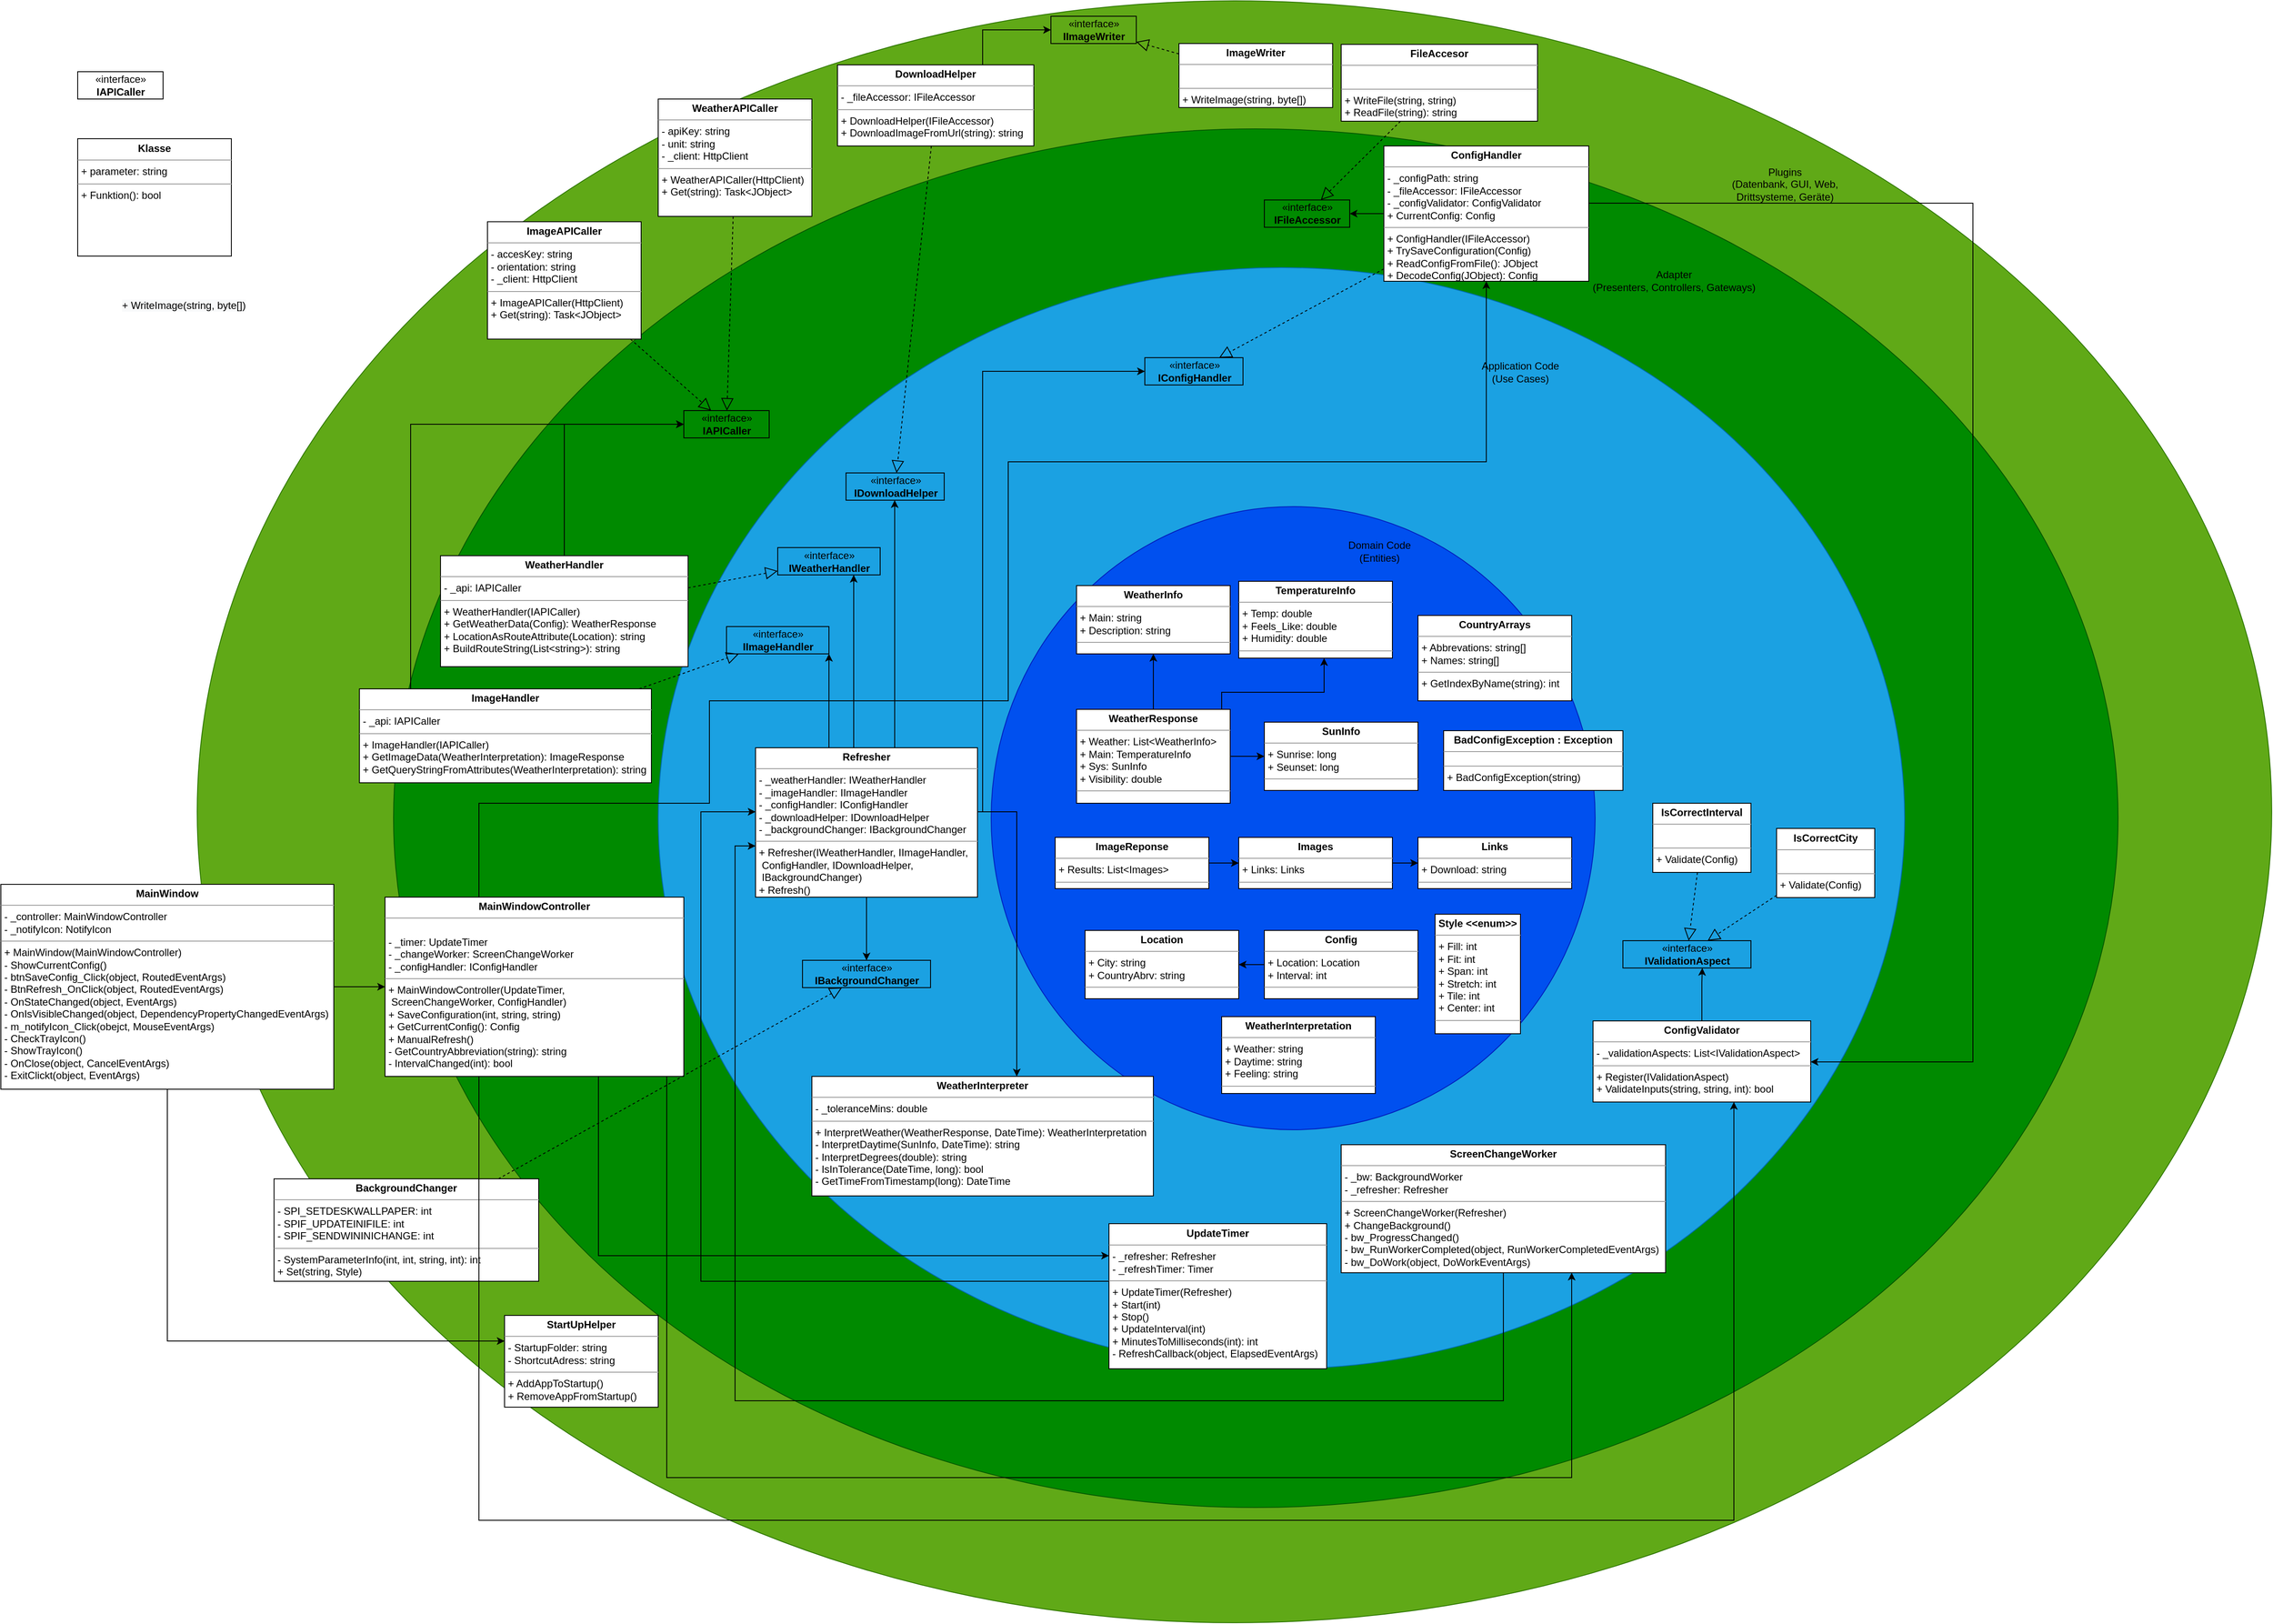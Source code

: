 <mxfile version="13.9.9" type="device"><diagram id="13Ci8cnXTDBYmVddRclu" name="Seite-1"><mxGraphModel dx="1326" dy="806" grid="1" gridSize="10" guides="1" tooltips="1" connect="1" arrows="1" fold="1" page="1" pageScale="1" pageWidth="827" pageHeight="1169" math="0" shadow="0"><root><mxCell id="0"/><mxCell id="1" parent="0"/><mxCell id="1ZH-UxGlyihbAkUnr0aM-4" value="" style="ellipse;whiteSpace=wrap;html=1;fillColor=#60a917;strokeColor=#2D7600;fontColor=#ffffff;" parent="1" vertex="1"><mxGeometry x="1000" width="2430" height="1900" as="geometry"/></mxCell><mxCell id="1ZH-UxGlyihbAkUnr0aM-3" value="" style="ellipse;whiteSpace=wrap;html=1;fillColor=#008a00;strokeColor=#005700;fontColor=#ffffff;" parent="1" vertex="1"><mxGeometry x="1230" y="150" width="2020" height="1615" as="geometry"/></mxCell><mxCell id="1ZH-UxGlyihbAkUnr0aM-2" value="" style="ellipse;whiteSpace=wrap;html=1;fillColor=#1ba1e2;strokeColor=#006EAF;fontColor=#ffffff;" parent="1" vertex="1"><mxGeometry x="1540" y="312.5" width="1460" height="1290" as="geometry"/></mxCell><mxCell id="1ZH-UxGlyihbAkUnr0aM-1" value="" style="ellipse;whiteSpace=wrap;html=1;fillColor=#0050ef;strokeColor=#001DBC;fontColor=#ffffff;" parent="1" vertex="1"><mxGeometry x="1930" y="592.5" width="707.5" height="730" as="geometry"/></mxCell><mxCell id="1ZH-UxGlyihbAkUnr0aM-5" value="Plugins&lt;br&gt;(Datenbank, GUI, Web, &lt;br&gt;Drittsysteme, Geräte)" style="text;html=1;strokeColor=none;fillColor=none;align=center;verticalAlign=middle;whiteSpace=wrap;rounded=0;" parent="1" vertex="1"><mxGeometry x="2740" y="190" width="240" height="50" as="geometry"/></mxCell><mxCell id="1ZH-UxGlyihbAkUnr0aM-7" value="Adapter&lt;br&gt;(Presenters, Controllers, Gateways)" style="text;html=1;strokeColor=none;fillColor=none;align=center;verticalAlign=middle;whiteSpace=wrap;rounded=0;" parent="1" vertex="1"><mxGeometry x="2620" y="312.5" width="220" height="30" as="geometry"/></mxCell><mxCell id="1ZH-UxGlyihbAkUnr0aM-8" value="Application Code&lt;br&gt;(Use Cases)" style="text;html=1;strokeColor=none;fillColor=none;align=center;verticalAlign=middle;whiteSpace=wrap;rounded=0;" parent="1" vertex="1"><mxGeometry x="2500" y="420" width="100" height="30" as="geometry"/></mxCell><mxCell id="1ZH-UxGlyihbAkUnr0aM-9" value="Domain Code&lt;br&gt;(Entities)" style="text;html=1;strokeColor=none;fillColor=none;align=center;verticalAlign=middle;whiteSpace=wrap;rounded=0;" parent="1" vertex="1"><mxGeometry x="2340" y="630" width="90" height="30" as="geometry"/></mxCell><mxCell id="KvMDJhdlzHEtG9-ZdoHx-5" value="«interface»&lt;br&gt;&lt;b&gt;IAPICaller&lt;/b&gt;" style="html=1;labelBackgroundColor=none;fillColor=none;" parent="1" vertex="1"><mxGeometry x="860" y="83" width="100" height="32" as="geometry"/></mxCell><mxCell id="_JSpfcl6WjTsQoN9J05f-1" value="&lt;p style=&quot;margin: 0px ; margin-top: 4px ; text-align: center&quot;&gt;&lt;b&gt;Klasse&lt;/b&gt;&lt;/p&gt;&lt;hr size=&quot;1&quot;&gt;&lt;p style=&quot;margin: 0px ; margin-left: 4px&quot;&gt;+ parameter: string&lt;/p&gt;&lt;hr size=&quot;1&quot;&gt;&lt;p style=&quot;margin: 0px ; margin-left: 4px&quot;&gt;+ Funktion(): bool&lt;/p&gt;" style="verticalAlign=top;align=left;overflow=fill;fontSize=12;fontFamily=Helvetica;html=1;labelBackgroundColor=none;collapsible=0;" parent="1" vertex="1"><mxGeometry x="860" y="161.5" width="180" height="137.5" as="geometry"><mxRectangle x="610" y="215" width="130" height="80" as="alternateBounds"/></mxGeometry></mxCell><mxCell id="TpVtdpSpKy2b_vQORwwP-1" value="&lt;p style=&quot;margin: 0px ; margin-top: 4px ; text-align: center&quot;&gt;&lt;b&gt;CountryArrays&lt;/b&gt;&lt;/p&gt;&lt;hr size=&quot;1&quot;&gt;&lt;p style=&quot;margin: 0px ; margin-left: 4px&quot;&gt;+ Abbrevations: string[]&lt;/p&gt;&lt;p style=&quot;margin: 0px ; margin-left: 4px&quot;&gt;+ Names: string[]&lt;/p&gt;&lt;hr size=&quot;1&quot;&gt;&lt;p style=&quot;margin: 0px ; margin-left: 4px&quot;&gt;+ GetIndexByName(string): int&lt;/p&gt;" style="verticalAlign=top;align=left;overflow=fill;fontSize=12;fontFamily=Helvetica;html=1;labelBackgroundColor=none;collapsible=0;" parent="1" vertex="1"><mxGeometry x="2430" y="720" width="180" height="100" as="geometry"><mxRectangle x="610" y="215" width="130" height="80" as="alternateBounds"/></mxGeometry></mxCell><mxCell id="TpVtdpSpKy2b_vQORwwP-2" value="&lt;p style=&quot;margin: 0px ; margin-top: 4px ; text-align: center&quot;&gt;&lt;b&gt;Location&lt;/b&gt;&lt;/p&gt;&lt;hr size=&quot;1&quot;&gt;&lt;p style=&quot;margin: 0px ; margin-left: 4px&quot;&gt;+ City: string&lt;/p&gt;&lt;p style=&quot;margin: 0px ; margin-left: 4px&quot;&gt;+ CountryAbrv: string&lt;/p&gt;&lt;hr size=&quot;1&quot;&gt;&lt;p style=&quot;margin: 0px ; margin-left: 4px&quot;&gt;&lt;br&gt;&lt;/p&gt;" style="verticalAlign=top;align=left;overflow=fill;fontSize=12;fontFamily=Helvetica;html=1;labelBackgroundColor=none;collapsible=0;" parent="1" vertex="1"><mxGeometry x="2040" y="1089" width="180" height="80" as="geometry"><mxRectangle x="610" y="215" width="130" height="80" as="alternateBounds"/></mxGeometry></mxCell><mxCell id="TpVtdpSpKy2b_vQORwwP-3" value="&lt;p style=&quot;margin: 0px ; margin-top: 4px ; text-align: center&quot;&gt;&lt;b&gt;WeatherInterpretation&lt;/b&gt;&lt;/p&gt;&lt;hr size=&quot;1&quot;&gt;&lt;p style=&quot;margin: 0px ; margin-left: 4px&quot;&gt;+ Weather: string&lt;/p&gt;&lt;p style=&quot;margin: 0px ; margin-left: 4px&quot;&gt;+ Daytime: string&lt;/p&gt;&lt;p style=&quot;margin: 0px ; margin-left: 4px&quot;&gt;+ Feeling: string&lt;/p&gt;&lt;hr size=&quot;1&quot;&gt;&lt;p style=&quot;margin: 0px ; margin-left: 4px&quot;&gt;&lt;br&gt;&lt;/p&gt;" style="verticalAlign=top;align=left;overflow=fill;fontSize=12;fontFamily=Helvetica;html=1;labelBackgroundColor=none;collapsible=0;" parent="1" vertex="1"><mxGeometry x="2200" y="1190" width="180" height="90" as="geometry"><mxRectangle x="610" y="215" width="130" height="80" as="alternateBounds"/></mxGeometry></mxCell><mxCell id="TpVtdpSpKy2b_vQORwwP-5" style="edgeStyle=orthogonalEdgeStyle;rounded=0;orthogonalLoop=1;jettySize=auto;html=1;" parent="1" source="TpVtdpSpKy2b_vQORwwP-4" target="TpVtdpSpKy2b_vQORwwP-2" edge="1"><mxGeometry relative="1" as="geometry"/></mxCell><mxCell id="TpVtdpSpKy2b_vQORwwP-4" value="&lt;p style=&quot;margin: 0px ; margin-top: 4px ; text-align: center&quot;&gt;&lt;b&gt;Config&lt;/b&gt;&lt;/p&gt;&lt;hr size=&quot;1&quot;&gt;&lt;p style=&quot;margin: 0px ; margin-left: 4px&quot;&gt;+ Location: Location&lt;/p&gt;&lt;p style=&quot;margin: 0px ; margin-left: 4px&quot;&gt;+ Interval: int&lt;/p&gt;&lt;hr size=&quot;1&quot;&gt;&lt;p style=&quot;margin: 0px ; margin-left: 4px&quot;&gt;&lt;br&gt;&lt;/p&gt;" style="verticalAlign=top;align=left;overflow=fill;fontSize=12;fontFamily=Helvetica;html=1;labelBackgroundColor=none;collapsible=0;" parent="1" vertex="1"><mxGeometry x="2250" y="1089" width="180" height="80" as="geometry"><mxRectangle x="610" y="215" width="130" height="80" as="alternateBounds"/></mxGeometry></mxCell><mxCell id="TpVtdpSpKy2b_vQORwwP-8" style="edgeStyle=orthogonalEdgeStyle;rounded=0;orthogonalLoop=1;jettySize=auto;html=1;" parent="1" source="TpVtdpSpKy2b_vQORwwP-6" target="TpVtdpSpKy2b_vQORwwP-7" edge="1"><mxGeometry relative="1" as="geometry"/></mxCell><mxCell id="TpVtdpSpKy2b_vQORwwP-11" style="edgeStyle=orthogonalEdgeStyle;rounded=0;orthogonalLoop=1;jettySize=auto;html=1;exitX=1;exitY=0.5;exitDx=0;exitDy=0;" parent="1" source="TpVtdpSpKy2b_vQORwwP-6" target="TpVtdpSpKy2b_vQORwwP-9" edge="1"><mxGeometry relative="1" as="geometry"><Array as="points"><mxPoint x="2200" y="810"/><mxPoint x="2320" y="810"/></Array></mxGeometry></mxCell><mxCell id="TpVtdpSpKy2b_vQORwwP-13" style="edgeStyle=orthogonalEdgeStyle;rounded=0;orthogonalLoop=1;jettySize=auto;html=1;" parent="1" source="TpVtdpSpKy2b_vQORwwP-6" target="TpVtdpSpKy2b_vQORwwP-12" edge="1"><mxGeometry relative="1" as="geometry"/></mxCell><mxCell id="TpVtdpSpKy2b_vQORwwP-6" value="&lt;p style=&quot;margin: 0px ; margin-top: 4px ; text-align: center&quot;&gt;&lt;b&gt;WeatherResponse&lt;/b&gt;&lt;/p&gt;&lt;hr size=&quot;1&quot;&gt;&lt;p style=&quot;margin: 0px ; margin-left: 4px&quot;&gt;+ Weather: List&amp;lt;WeatherInfo&amp;gt;&lt;/p&gt;&lt;p style=&quot;margin: 0px ; margin-left: 4px&quot;&gt;+ Main: TemperatureInfo&lt;/p&gt;&lt;p style=&quot;margin: 0px ; margin-left: 4px&quot;&gt;+ Sys: SunInfo&lt;/p&gt;&lt;p style=&quot;margin: 0px ; margin-left: 4px&quot;&gt;+ Visibility: double&lt;/p&gt;&lt;hr size=&quot;1&quot;&gt;&lt;p style=&quot;margin: 0px ; margin-left: 4px&quot;&gt;&lt;br&gt;&lt;/p&gt;" style="verticalAlign=top;align=left;overflow=fill;fontSize=12;fontFamily=Helvetica;html=1;labelBackgroundColor=none;collapsible=0;" parent="1" vertex="1"><mxGeometry x="2030" y="830" width="180" height="110" as="geometry"><mxRectangle x="610" y="215" width="130" height="80" as="alternateBounds"/></mxGeometry></mxCell><mxCell id="TpVtdpSpKy2b_vQORwwP-7" value="&lt;p style=&quot;margin: 0px ; margin-top: 4px ; text-align: center&quot;&gt;&lt;b&gt;WeatherInfo&lt;/b&gt;&lt;/p&gt;&lt;hr size=&quot;1&quot;&gt;&lt;p style=&quot;margin: 0px ; margin-left: 4px&quot;&gt;&lt;span&gt;+ Main: string&lt;/span&gt;&lt;br&gt;&lt;/p&gt;&lt;p style=&quot;margin: 0px ; margin-left: 4px&quot;&gt;&lt;span&gt;+ Description: string&lt;/span&gt;&lt;/p&gt;&lt;hr size=&quot;1&quot;&gt;&lt;p style=&quot;margin: 0px ; margin-left: 4px&quot;&gt;&lt;br&gt;&lt;/p&gt;" style="verticalAlign=top;align=left;overflow=fill;fontSize=12;fontFamily=Helvetica;html=1;labelBackgroundColor=none;collapsible=0;" parent="1" vertex="1"><mxGeometry x="2030" y="685" width="180" height="80" as="geometry"><mxRectangle x="610" y="215" width="130" height="80" as="alternateBounds"/></mxGeometry></mxCell><mxCell id="TpVtdpSpKy2b_vQORwwP-9" value="&lt;p style=&quot;margin: 0px ; margin-top: 4px ; text-align: center&quot;&gt;&lt;b&gt;TemperatureInfo&lt;/b&gt;&lt;/p&gt;&lt;hr size=&quot;1&quot;&gt;&lt;p style=&quot;margin: 0px ; margin-left: 4px&quot;&gt;&lt;span&gt;+ Temp: double&lt;/span&gt;&lt;br&gt;&lt;/p&gt;&lt;p style=&quot;margin: 0px ; margin-left: 4px&quot;&gt;&lt;span&gt;+ Feels_Like: double&lt;/span&gt;&lt;/p&gt;&lt;p style=&quot;margin: 0px ; margin-left: 4px&quot;&gt;&lt;span&gt;+ Humidity: double&lt;/span&gt;&lt;/p&gt;&lt;hr size=&quot;1&quot;&gt;&lt;p style=&quot;margin: 0px ; margin-left: 4px&quot;&gt;&lt;br&gt;&lt;/p&gt;" style="verticalAlign=top;align=left;overflow=fill;fontSize=12;fontFamily=Helvetica;html=1;labelBackgroundColor=none;collapsible=0;" parent="1" vertex="1"><mxGeometry x="2220" y="680" width="180" height="90" as="geometry"><mxRectangle x="610" y="215" width="130" height="80" as="alternateBounds"/></mxGeometry></mxCell><mxCell id="TpVtdpSpKy2b_vQORwwP-12" value="&lt;p style=&quot;margin: 0px ; margin-top: 4px ; text-align: center&quot;&gt;&lt;b&gt;SunInfo&lt;/b&gt;&lt;/p&gt;&lt;hr size=&quot;1&quot;&gt;&lt;p style=&quot;margin: 0px ; margin-left: 4px&quot;&gt;&lt;span&gt;+ Sunrise: long&lt;/span&gt;&lt;br&gt;&lt;/p&gt;&lt;p style=&quot;margin: 0px ; margin-left: 4px&quot;&gt;&lt;span&gt;+ Seunset: long&lt;/span&gt;&lt;/p&gt;&lt;hr size=&quot;1&quot;&gt;&lt;p style=&quot;margin: 0px ; margin-left: 4px&quot;&gt;&lt;br&gt;&lt;/p&gt;" style="verticalAlign=top;align=left;overflow=fill;fontSize=12;fontFamily=Helvetica;html=1;labelBackgroundColor=none;collapsible=0;" parent="1" vertex="1"><mxGeometry x="2250" y="845" width="180" height="80" as="geometry"><mxRectangle x="610" y="215" width="130" height="80" as="alternateBounds"/></mxGeometry></mxCell><mxCell id="TpVtdpSpKy2b_vQORwwP-17" style="edgeStyle=orthogonalEdgeStyle;rounded=0;orthogonalLoop=1;jettySize=auto;html=1;" parent="1" source="TpVtdpSpKy2b_vQORwwP-14" target="TpVtdpSpKy2b_vQORwwP-15" edge="1"><mxGeometry relative="1" as="geometry"/></mxCell><mxCell id="TpVtdpSpKy2b_vQORwwP-14" value="&lt;p style=&quot;margin: 0px ; margin-top: 4px ; text-align: center&quot;&gt;&lt;b&gt;ImageReponse&lt;/b&gt;&lt;/p&gt;&lt;hr size=&quot;1&quot;&gt;&lt;p style=&quot;margin: 0px ; margin-left: 4px&quot;&gt;+ Results: List&amp;lt;Images&amp;gt;&lt;/p&gt;&lt;hr size=&quot;1&quot;&gt;&lt;p style=&quot;margin: 0px ; margin-left: 4px&quot;&gt;&lt;br&gt;&lt;/p&gt;" style="verticalAlign=top;align=left;overflow=fill;fontSize=12;fontFamily=Helvetica;html=1;labelBackgroundColor=none;collapsible=0;" parent="1" vertex="1"><mxGeometry x="2005" y="980" width="180" height="60" as="geometry"><mxRectangle x="610" y="215" width="130" height="80" as="alternateBounds"/></mxGeometry></mxCell><mxCell id="TpVtdpSpKy2b_vQORwwP-18" style="edgeStyle=orthogonalEdgeStyle;rounded=0;orthogonalLoop=1;jettySize=auto;html=1;" parent="1" source="TpVtdpSpKy2b_vQORwwP-15" target="TpVtdpSpKy2b_vQORwwP-16" edge="1"><mxGeometry relative="1" as="geometry"/></mxCell><mxCell id="TpVtdpSpKy2b_vQORwwP-15" value="&lt;p style=&quot;margin: 0px ; margin-top: 4px ; text-align: center&quot;&gt;&lt;b&gt;Images&lt;/b&gt;&lt;/p&gt;&lt;hr size=&quot;1&quot;&gt;&lt;p style=&quot;margin: 0px ; margin-left: 4px&quot;&gt;+ Links: Links&lt;/p&gt;&lt;hr size=&quot;1&quot;&gt;&lt;p style=&quot;margin: 0px ; margin-left: 4px&quot;&gt;&lt;br&gt;&lt;/p&gt;" style="verticalAlign=top;align=left;overflow=fill;fontSize=12;fontFamily=Helvetica;html=1;labelBackgroundColor=none;collapsible=0;" parent="1" vertex="1"><mxGeometry x="2220" y="980" width="180" height="60" as="geometry"><mxRectangle x="610" y="215" width="130" height="80" as="alternateBounds"/></mxGeometry></mxCell><mxCell id="TpVtdpSpKy2b_vQORwwP-16" value="&lt;p style=&quot;margin: 0px ; margin-top: 4px ; text-align: center&quot;&gt;&lt;b&gt;Links&lt;/b&gt;&lt;/p&gt;&lt;hr size=&quot;1&quot;&gt;&lt;p style=&quot;margin: 0px ; margin-left: 4px&quot;&gt;+ Download: string&lt;/p&gt;&lt;hr size=&quot;1&quot;&gt;&lt;p style=&quot;margin: 0px ; margin-left: 4px&quot;&gt;&lt;br&gt;&lt;/p&gt;" style="verticalAlign=top;align=left;overflow=fill;fontSize=12;fontFamily=Helvetica;html=1;labelBackgroundColor=none;collapsible=0;" parent="1" vertex="1"><mxGeometry x="2430" y="980" width="180" height="60" as="geometry"><mxRectangle x="610" y="215" width="130" height="80" as="alternateBounds"/></mxGeometry></mxCell><mxCell id="TpVtdpSpKy2b_vQORwwP-19" value="&lt;p style=&quot;margin: 0px ; margin-top: 4px ; text-align: center&quot;&gt;&lt;b&gt;BadConfigException : Exception&lt;/b&gt;&lt;/p&gt;&lt;hr size=&quot;1&quot;&gt;&lt;p style=&quot;margin: 0px 0px 0px 4px ; font-size: 3px&quot;&gt;&lt;br&gt;&lt;/p&gt;&lt;hr size=&quot;1&quot;&gt;&lt;p style=&quot;margin: 0px ; margin-left: 4px&quot;&gt;+ BadConfigException(string)&lt;/p&gt;" style="verticalAlign=top;align=left;overflow=fill;fontSize=12;fontFamily=Helvetica;html=1;labelBackgroundColor=none;collapsible=0;" parent="1" vertex="1"><mxGeometry x="2460" y="855" width="210" height="70" as="geometry"><mxRectangle x="610" y="215" width="130" height="80" as="alternateBounds"/></mxGeometry></mxCell><mxCell id="TpVtdpSpKy2b_vQORwwP-20" value="&lt;p style=&quot;margin: 0px ; margin-top: 4px ; text-align: center&quot;&gt;&lt;b&gt;ImageAPICaller&lt;/b&gt;&lt;/p&gt;&lt;hr size=&quot;1&quot;&gt;&lt;p style=&quot;margin: 0px ; margin-left: 4px&quot;&gt;- accesKey: string&lt;/p&gt;&lt;p style=&quot;margin: 0px ; margin-left: 4px&quot;&gt;- orientation: string&lt;br&gt;&lt;/p&gt;&lt;p style=&quot;margin: 0px ; margin-left: 4px&quot;&gt;- _client: HttpClient&lt;br&gt;&lt;/p&gt;&lt;hr size=&quot;1&quot;&gt;&lt;p style=&quot;margin: 0px ; margin-left: 4px&quot;&gt;+ ImageAPICaller(HttpClient)&lt;/p&gt;&lt;p style=&quot;margin: 0px ; margin-left: 4px&quot;&gt;+ Get(string): Task&amp;lt;JObject&amp;gt;&lt;/p&gt;" style="verticalAlign=top;align=left;overflow=fill;fontSize=12;fontFamily=Helvetica;html=1;labelBackgroundColor=none;collapsible=0;" parent="1" vertex="1"><mxGeometry x="1340" y="258.75" width="180" height="137.5" as="geometry"><mxRectangle x="610" y="215" width="130" height="80" as="alternateBounds"/></mxGeometry></mxCell><mxCell id="TpVtdpSpKy2b_vQORwwP-21" value="&lt;p style=&quot;margin: 0px ; margin-top: 4px ; text-align: center&quot;&gt;&lt;b&gt;WeatherAPICaller&lt;/b&gt;&lt;/p&gt;&lt;hr size=&quot;1&quot;&gt;&lt;p style=&quot;margin: 0px ; margin-left: 4px&quot;&gt;- apiKey: string&lt;/p&gt;&lt;p style=&quot;margin: 0px ; margin-left: 4px&quot;&gt;- unit: string&lt;br&gt;&lt;/p&gt;&lt;p style=&quot;margin: 0px ; margin-left: 4px&quot;&gt;- _client: HttpClient&lt;br&gt;&lt;/p&gt;&lt;hr size=&quot;1&quot;&gt;&lt;p style=&quot;margin: 0px ; margin-left: 4px&quot;&gt;+ WeatherAPICaller(HttpClient)&lt;/p&gt;&lt;p style=&quot;margin: 0px ; margin-left: 4px&quot;&gt;+ Get(string): Task&amp;lt;JObject&amp;gt;&lt;/p&gt;" style="verticalAlign=top;align=left;overflow=fill;fontSize=12;fontFamily=Helvetica;html=1;labelBackgroundColor=none;collapsible=0;" parent="1" vertex="1"><mxGeometry x="1540" y="115" width="180" height="137.5" as="geometry"><mxRectangle x="610" y="215" width="130" height="80" as="alternateBounds"/></mxGeometry></mxCell><mxCell id="TpVtdpSpKy2b_vQORwwP-22" value="«interface»&lt;br&gt;&lt;b&gt;IAPICaller&lt;/b&gt;" style="html=1;labelBackgroundColor=none;fillColor=none;" parent="1" vertex="1"><mxGeometry x="1570" y="480" width="100" height="32" as="geometry"/></mxCell><mxCell id="TpVtdpSpKy2b_vQORwwP-23" value="" style="endArrow=block;dashed=1;endFill=0;endSize=12;html=1;" parent="1" source="TpVtdpSpKy2b_vQORwwP-21" target="TpVtdpSpKy2b_vQORwwP-22" edge="1"><mxGeometry width="160" relative="1" as="geometry"><mxPoint x="1630" y="520" as="sourcePoint"/><mxPoint x="1790" y="520" as="targetPoint"/></mxGeometry></mxCell><mxCell id="TpVtdpSpKy2b_vQORwwP-24" value="" style="endArrow=block;dashed=1;endFill=0;endSize=12;html=1;" parent="1" source="TpVtdpSpKy2b_vQORwwP-20" target="TpVtdpSpKy2b_vQORwwP-22" edge="1"><mxGeometry width="160" relative="1" as="geometry"><mxPoint x="1997.945" y="462" as="sourcePoint"/><mxPoint x="2078" y="488.716" as="targetPoint"/></mxGeometry></mxCell><mxCell id="TpVtdpSpKy2b_vQORwwP-27" style="edgeStyle=orthogonalEdgeStyle;rounded=0;orthogonalLoop=1;jettySize=auto;html=1;entryX=0;entryY=0.5;entryDx=0;entryDy=0;" parent="1" source="TpVtdpSpKy2b_vQORwwP-25" target="TpVtdpSpKy2b_vQORwwP-22" edge="1"><mxGeometry relative="1" as="geometry"/></mxCell><mxCell id="TpVtdpSpKy2b_vQORwwP-25" value="&lt;p style=&quot;margin: 0px ; margin-top: 4px ; text-align: center&quot;&gt;&lt;b&gt;WeatherHandler&lt;/b&gt;&lt;/p&gt;&lt;hr size=&quot;1&quot;&gt;&lt;p style=&quot;margin: 0px ; margin-left: 4px&quot;&gt;- _api: IAPICaller&lt;/p&gt;&lt;hr size=&quot;1&quot;&gt;&lt;p style=&quot;margin: 0px ; margin-left: 4px&quot;&gt;+ WeatherHandler(IAPICaller)&lt;/p&gt;&lt;p style=&quot;margin: 0px ; margin-left: 4px&quot;&gt;+ GetWeatherData(Config): WeatherResponse&lt;/p&gt;&lt;p style=&quot;margin: 0px ; margin-left: 4px&quot;&gt;+ LocationAsRouteAttribute(Location): string&lt;/p&gt;&lt;p style=&quot;margin: 0px ; margin-left: 4px&quot;&gt;+ BuildRouteString(List&amp;lt;string&amp;gt;): string&lt;/p&gt;" style="verticalAlign=top;align=left;overflow=fill;fontSize=12;fontFamily=Helvetica;html=1;labelBackgroundColor=none;collapsible=0;" parent="1" vertex="1"><mxGeometry x="1285" y="650" width="290" height="130" as="geometry"><mxRectangle x="610" y="215" width="130" height="80" as="alternateBounds"/></mxGeometry></mxCell><mxCell id="vVlCtufXUHjlxAoRxOio-18" style="edgeStyle=orthogonalEdgeStyle;rounded=0;orthogonalLoop=1;jettySize=auto;html=1;" parent="1" source="TpVtdpSpKy2b_vQORwwP-29" target="TpVtdpSpKy2b_vQORwwP-22" edge="1"><mxGeometry relative="1" as="geometry"><Array as="points"><mxPoint x="1250" y="496"/></Array></mxGeometry></mxCell><mxCell id="TpVtdpSpKy2b_vQORwwP-29" value="&lt;p style=&quot;margin: 0px ; margin-top: 4px ; text-align: center&quot;&gt;&lt;b&gt;ImageHandler&lt;/b&gt;&lt;/p&gt;&lt;hr size=&quot;1&quot;&gt;&lt;p style=&quot;margin: 0px ; margin-left: 4px&quot;&gt;- _api: IAPICaller&lt;/p&gt;&lt;hr size=&quot;1&quot;&gt;&lt;p style=&quot;margin: 0px ; margin-left: 4px&quot;&gt;+ ImageHandler(IAPICaller)&lt;/p&gt;&lt;p style=&quot;margin: 0px ; margin-left: 4px&quot;&gt;+ GetImageData(WeatherInterpretation): ImageResponse&lt;/p&gt;&lt;p style=&quot;margin: 0px ; margin-left: 4px&quot;&gt;+ GetQueryStringFromAttributes(WeatherInterpretation): string&lt;/p&gt;" style="verticalAlign=top;align=left;overflow=fill;fontSize=12;fontFamily=Helvetica;html=1;labelBackgroundColor=none;collapsible=0;" parent="1" vertex="1"><mxGeometry x="1190" y="806" width="342" height="110" as="geometry"><mxRectangle x="610" y="215" width="130" height="80" as="alternateBounds"/></mxGeometry></mxCell><mxCell id="vVlCtufXUHjlxAoRxOio-10" style="edgeStyle=orthogonalEdgeStyle;rounded=0;orthogonalLoop=1;jettySize=auto;html=1;" parent="1" source="TpVtdpSpKy2b_vQORwwP-33" target="vVlCtufXUHjlxAoRxOio-1" edge="1"><mxGeometry relative="1" as="geometry"/></mxCell><mxCell id="L167CEfC-LXTm9epUfod-1" style="edgeStyle=orthogonalEdgeStyle;rounded=0;orthogonalLoop=1;jettySize=auto;html=1;" parent="1" source="TpVtdpSpKy2b_vQORwwP-33" target="TpVtdpSpKy2b_vQORwwP-42" edge="1"><mxGeometry relative="1" as="geometry"><Array as="points"><mxPoint x="3080" y="237"/><mxPoint x="3080" y="1243"/></Array></mxGeometry></mxCell><mxCell id="TpVtdpSpKy2b_vQORwwP-33" value="&lt;p style=&quot;margin: 0px ; margin-top: 4px ; text-align: center&quot;&gt;&lt;b&gt;ConfigHandler&lt;/b&gt;&lt;/p&gt;&lt;hr size=&quot;1&quot;&gt;&lt;p style=&quot;margin: 0px ; margin-left: 4px&quot;&gt;- _configPath: string&lt;/p&gt;&lt;p style=&quot;margin: 0px ; margin-left: 4px&quot;&gt;- _fileAccessor: IFileAccessor&lt;/p&gt;&lt;p style=&quot;margin: 0px ; margin-left: 4px&quot;&gt;- _configValidator: ConfigValidator&lt;/p&gt;&lt;p style=&quot;margin: 0px ; margin-left: 4px&quot;&gt;+ CurrentConfig: Config&lt;/p&gt;&lt;hr size=&quot;1&quot;&gt;&lt;p style=&quot;margin: 0px ; margin-left: 4px&quot;&gt;+ ConfigHandler(IFileAccessor)&lt;/p&gt;&lt;p style=&quot;margin: 0px ; margin-left: 4px&quot;&gt;+ TrySaveConfiguration(Config)&lt;/p&gt;&lt;p style=&quot;margin: 0px ; margin-left: 4px&quot;&gt;+ ReadConfigFromFile(): JObject&lt;/p&gt;&lt;p style=&quot;margin: 0px ; margin-left: 4px&quot;&gt;+&amp;nbsp;DecodeConfig(JObject): Config&lt;/p&gt;" style="verticalAlign=top;align=left;overflow=fill;fontSize=12;fontFamily=Helvetica;html=1;labelBackgroundColor=none;collapsible=0;" parent="1" vertex="1"><mxGeometry x="2390" y="170" width="240" height="158.5" as="geometry"><mxRectangle x="610" y="215" width="130" height="80" as="alternateBounds"/></mxGeometry></mxCell><mxCell id="TpVtdpSpKy2b_vQORwwP-35" value="&lt;p style=&quot;margin: 0px ; margin-top: 4px ; text-align: center&quot;&gt;&lt;b&gt;WeatherInterpreter&lt;/b&gt;&lt;/p&gt;&lt;hr size=&quot;1&quot;&gt;&lt;p style=&quot;margin: 0px ; margin-left: 4px&quot;&gt;- _toleranceMins: double&lt;/p&gt;&lt;hr size=&quot;1&quot;&gt;&lt;p style=&quot;margin: 0px ; margin-left: 4px&quot;&gt;+ InterpretWeather(WeatherResponse, DateTime): WeatherInterpretation&lt;/p&gt;&lt;p style=&quot;margin: 0px ; margin-left: 4px&quot;&gt;- InterpretDaytime(SunInfo, DateTime): string&lt;/p&gt;&lt;p style=&quot;margin: 0px ; margin-left: 4px&quot;&gt;- InterpretDegrees(double): string&lt;/p&gt;&lt;p style=&quot;margin: 0px ; margin-left: 4px&quot;&gt;- IsInTolerance(DateTime, long): bool&lt;/p&gt;&lt;p style=&quot;margin: 0px ; margin-left: 4px&quot;&gt;- GetTimeFromTimestamp(long): DateTime&lt;/p&gt;" style="verticalAlign=top;align=left;overflow=fill;fontSize=12;fontFamily=Helvetica;html=1;labelBackgroundColor=none;collapsible=0;" parent="1" vertex="1"><mxGeometry x="1720" y="1260" width="400" height="140" as="geometry"><mxRectangle x="610" y="215" width="130" height="80" as="alternateBounds"/></mxGeometry></mxCell><mxCell id="RV220JZkcXRQUNk5Nw35-1" style="edgeStyle=orthogonalEdgeStyle;rounded=0;orthogonalLoop=1;jettySize=auto;html=1;" parent="1" source="TpVtdpSpKy2b_vQORwwP-39" target="TpVtdpSpKy2b_vQORwwP-43" edge="1"><mxGeometry relative="1" as="geometry"><Array as="points"><mxPoint x="1590" y="1500"/><mxPoint x="1590" y="950"/></Array></mxGeometry></mxCell><mxCell id="TpVtdpSpKy2b_vQORwwP-39" value="&lt;p style=&quot;margin: 0px ; margin-top: 4px ; text-align: center&quot;&gt;&lt;b&gt;UpdateTimer&lt;/b&gt;&lt;/p&gt;&lt;hr size=&quot;1&quot;&gt;&lt;p style=&quot;margin: 0px ; margin-left: 4px&quot;&gt;- _refresher: Refresher&lt;/p&gt;&lt;p style=&quot;margin: 0px ; margin-left: 4px&quot;&gt;- _refreshTimer: Timer&lt;/p&gt;&lt;hr size=&quot;1&quot;&gt;&lt;p style=&quot;margin: 0px ; margin-left: 4px&quot;&gt;+ UpdateTimer(Refresher)&lt;/p&gt;&lt;p style=&quot;margin: 0px ; margin-left: 4px&quot;&gt;+ Start(int)&lt;/p&gt;&lt;p style=&quot;margin: 0px ; margin-left: 4px&quot;&gt;+ Stop()&lt;/p&gt;&lt;p style=&quot;margin: 0px ; margin-left: 4px&quot;&gt;+ UpdateInterval(int)&lt;/p&gt;&lt;p style=&quot;margin: 0px ; margin-left: 4px&quot;&gt;+ MinutesToMilliseconds(int): int&lt;/p&gt;&lt;p style=&quot;margin: 0px ; margin-left: 4px&quot;&gt;- RefreshCallback(object, ElapsedEventArgs)&lt;/p&gt;" style="verticalAlign=top;align=left;overflow=fill;fontSize=12;fontFamily=Helvetica;html=1;labelBackgroundColor=none;collapsible=0;" parent="1" vertex="1"><mxGeometry x="2068" y="1432.5" width="255" height="170" as="geometry"><mxRectangle x="610" y="215" width="130" height="80" as="alternateBounds"/></mxGeometry></mxCell><mxCell id="vVlCtufXUHjlxAoRxOio-21" style="edgeStyle=orthogonalEdgeStyle;rounded=0;orthogonalLoop=1;jettySize=auto;html=1;" parent="1" source="TpVtdpSpKy2b_vQORwwP-40" target="TpVtdpSpKy2b_vQORwwP-43" edge="1"><mxGeometry relative="1" as="geometry"><Array as="points"><mxPoint x="2530" y="1640"/><mxPoint x="1630" y="1640"/><mxPoint x="1630" y="990"/></Array></mxGeometry></mxCell><mxCell id="TpVtdpSpKy2b_vQORwwP-40" value="&lt;p style=&quot;margin: 0px ; margin-top: 4px ; text-align: center&quot;&gt;&lt;b&gt;ScreenChangeWorker&lt;/b&gt;&lt;/p&gt;&lt;hr size=&quot;1&quot;&gt;&lt;p style=&quot;margin: 0px ; margin-left: 4px&quot;&gt;- _bw: BackgroundWorker&lt;/p&gt;&lt;p style=&quot;margin: 0px ; margin-left: 4px&quot;&gt;- _refresher: Refresher&lt;/p&gt;&lt;hr size=&quot;1&quot;&gt;&lt;p style=&quot;margin: 0px ; margin-left: 4px&quot;&gt;+ ScreenChangeWorker(Refresher)&lt;/p&gt;&lt;p style=&quot;margin: 0px ; margin-left: 4px&quot;&gt;+ ChangeBackground()&lt;/p&gt;&lt;p style=&quot;margin: 0px ; margin-left: 4px&quot;&gt;- bw_ProgressChanged()&lt;/p&gt;&lt;p style=&quot;margin: 0px ; margin-left: 4px&quot;&gt;- bw_RunWorkerCompleted(object, RunWorkerCompletedEventArgs)&lt;/p&gt;&lt;p style=&quot;margin: 0px ; margin-left: 4px&quot;&gt;- bw_DoWork(object, DoWorkEventArgs)&lt;/p&gt;" style="verticalAlign=top;align=left;overflow=fill;fontSize=12;fontFamily=Helvetica;html=1;labelBackgroundColor=none;collapsible=0;" parent="1" vertex="1"><mxGeometry x="2340" y="1340" width="380" height="150" as="geometry"><mxRectangle x="610" y="215" width="130" height="80" as="alternateBounds"/></mxGeometry></mxCell><mxCell id="NPM1y5KNwfwg-skoHhzr-5" style="edgeStyle=orthogonalEdgeStyle;rounded=0;orthogonalLoop=1;jettySize=auto;html=1;" parent="1" source="TpVtdpSpKy2b_vQORwwP-41" target="NPM1y5KNwfwg-skoHhzr-4" edge="1"><mxGeometry relative="1" as="geometry"><Array as="points"><mxPoint x="1920" y="34"/></Array></mxGeometry></mxCell><mxCell id="TpVtdpSpKy2b_vQORwwP-41" value="&lt;p style=&quot;margin: 0px ; margin-top: 4px ; text-align: center&quot;&gt;&lt;b&gt;DownloadHelper&lt;/b&gt;&lt;/p&gt;&lt;hr size=&quot;1&quot;&gt;&lt;p style=&quot;margin: 0px ; margin-left: 4px&quot;&gt;- _fileAccessor: IFileAccessor&lt;/p&gt;&lt;hr size=&quot;1&quot;&gt;&lt;p style=&quot;margin: 0px ; margin-left: 4px&quot;&gt;+ DownloadHelper(IFileAccessor)&lt;/p&gt;&lt;p style=&quot;margin: 0px ; margin-left: 4px&quot;&gt;+ DownloadImageFromUrl(string): string&lt;/p&gt;&lt;p style=&quot;margin: 0px ; margin-left: 4px&quot;&gt;&lt;br&gt;&lt;/p&gt;" style="verticalAlign=top;align=left;overflow=fill;fontSize=12;fontFamily=Helvetica;html=1;labelBackgroundColor=none;collapsible=0;" parent="1" vertex="1"><mxGeometry x="1750" y="75" width="230" height="95" as="geometry"><mxRectangle x="610" y="215" width="130" height="80" as="alternateBounds"/></mxGeometry></mxCell><mxCell id="L167CEfC-LXTm9epUfod-7" style="edgeStyle=orthogonalEdgeStyle;rounded=0;orthogonalLoop=1;jettySize=auto;html=1;" parent="1" source="TpVtdpSpKy2b_vQORwwP-42" target="L167CEfC-LXTm9epUfod-3" edge="1"><mxGeometry relative="1" as="geometry"><Array as="points"><mxPoint x="2763" y="1150"/><mxPoint x="2763" y="1150"/></Array></mxGeometry></mxCell><mxCell id="TpVtdpSpKy2b_vQORwwP-42" value="&lt;p style=&quot;margin: 0px ; margin-top: 4px ; text-align: center&quot;&gt;&lt;b&gt;ConfigValidator&lt;/b&gt;&lt;/p&gt;&lt;hr size=&quot;1&quot;&gt;&lt;p style=&quot;margin: 0px ; margin-left: 4px&quot;&gt;- _validationAspects: List&amp;lt;IValidationAspect&amp;gt;&lt;/p&gt;&lt;hr size=&quot;1&quot;&gt;&lt;p style=&quot;margin: 0px ; margin-left: 4px&quot;&gt;+ Register(IValidationAspect)&lt;/p&gt;&lt;p style=&quot;margin: 0px ; margin-left: 4px&quot;&gt;+&amp;nbsp;&lt;span&gt;ValidateInputs(string, string, int): bool&lt;/span&gt;&lt;/p&gt;" style="verticalAlign=top;align=left;overflow=fill;fontSize=12;fontFamily=Helvetica;html=1;labelBackgroundColor=none;collapsible=0;" parent="1" vertex="1"><mxGeometry x="2635" y="1195" width="255" height="95" as="geometry"><mxRectangle x="610" y="215" width="130" height="80" as="alternateBounds"/></mxGeometry></mxCell><mxCell id="TpVtdpSpKy2b_vQORwwP-44" value="&lt;p style=&quot;margin: 0px ; margin-top: 4px ; text-align: center&quot;&gt;&lt;b&gt;BackgroundChanger&lt;/b&gt;&lt;/p&gt;&lt;hr size=&quot;1&quot;&gt;&lt;p style=&quot;margin: 0px ; margin-left: 4px&quot;&gt;- SPI_SETDESKWALLPAPER: int&lt;/p&gt;&lt;p style=&quot;margin: 0px ; margin-left: 4px&quot;&gt;- SPIF_UPDATEINIFILE: int&lt;/p&gt;&lt;p style=&quot;margin: 0px ; margin-left: 4px&quot;&gt;- SPIF_SENDWININICHANGE: int&lt;/p&gt;&lt;hr size=&quot;1&quot;&gt;&lt;p style=&quot;margin: 0px ; margin-left: 4px&quot;&gt;- SystemParameterInfo(int, int, string, int): int&lt;/p&gt;&lt;p style=&quot;margin: 0px ; margin-left: 4px&quot;&gt;+ Set(string, Style)&lt;br&gt;&lt;/p&gt;" style="verticalAlign=top;align=left;overflow=fill;fontSize=12;fontFamily=Helvetica;html=1;labelBackgroundColor=none;collapsible=0;" parent="1" vertex="1"><mxGeometry x="1090" y="1380" width="310" height="120" as="geometry"><mxRectangle x="610" y="215" width="130" height="80" as="alternateBounds"/></mxGeometry></mxCell><mxCell id="TpVtdpSpKy2b_vQORwwP-46" value="&lt;p style=&quot;margin: 0px ; margin-top: 4px ; text-align: center&quot;&gt;&lt;b&gt;Style &amp;lt;&amp;lt;enum&amp;gt;&amp;gt;&lt;/b&gt;&lt;/p&gt;&lt;hr size=&quot;1&quot;&gt;&lt;p style=&quot;margin: 0px ; margin-left: 4px&quot;&gt;+ Fill: int&lt;/p&gt;&lt;p style=&quot;margin: 0px ; margin-left: 4px&quot;&gt;+ Fit: int&lt;/p&gt;&lt;p style=&quot;margin: 0px ; margin-left: 4px&quot;&gt;+ Span: int&lt;/p&gt;&lt;p style=&quot;margin: 0px ; margin-left: 4px&quot;&gt;+ Stretch: int&lt;/p&gt;&lt;p style=&quot;margin: 0px ; margin-left: 4px&quot;&gt;+ Tile: int&lt;/p&gt;&lt;p style=&quot;margin: 0px ; margin-left: 4px&quot;&gt;+ Center: int&lt;/p&gt;&lt;hr size=&quot;1&quot;&gt;&lt;p style=&quot;margin: 0px ; margin-left: 4px&quot;&gt;&lt;br&gt;&lt;/p&gt;" style="verticalAlign=top;align=left;overflow=fill;fontSize=12;fontFamily=Helvetica;html=1;labelBackgroundColor=none;collapsible=0;" parent="1" vertex="1"><mxGeometry x="2450" y="1070" width="100" height="140" as="geometry"><mxRectangle x="610" y="215" width="130" height="80" as="alternateBounds"/></mxGeometry></mxCell><mxCell id="vVlCtufXUHjlxAoRxOio-28" style="edgeStyle=orthogonalEdgeStyle;rounded=0;orthogonalLoop=1;jettySize=auto;html=1;" parent="1" source="TpVtdpSpKy2b_vQORwwP-47" target="RV220JZkcXRQUNk5Nw35-16" edge="1"><mxGeometry relative="1" as="geometry"/></mxCell><mxCell id="t7mPTSwOyqh4iDOu0hvu-2" style="edgeStyle=orthogonalEdgeStyle;rounded=0;orthogonalLoop=1;jettySize=auto;html=1;" parent="1" source="TpVtdpSpKy2b_vQORwwP-47" target="t7mPTSwOyqh4iDOu0hvu-1" edge="1"><mxGeometry relative="1" as="geometry"><Array as="points"><mxPoint x="965" y="1570"/></Array></mxGeometry></mxCell><mxCell id="TpVtdpSpKy2b_vQORwwP-47" value="&lt;p style=&quot;margin: 0px ; margin-top: 4px ; text-align: center&quot;&gt;&lt;b&gt;MainWindow&lt;/b&gt;&lt;/p&gt;&lt;hr size=&quot;1&quot;&gt;&lt;p style=&quot;margin: 0px ; margin-left: 4px&quot;&gt;&lt;span&gt;- _controller: MainWindowController&lt;/span&gt;&lt;/p&gt;&lt;p style=&quot;margin: 0px ; margin-left: 4px&quot;&gt;- _notifyIcon: NotifyIcon&lt;/p&gt;&lt;hr size=&quot;1&quot;&gt;&lt;p style=&quot;margin: 0px ; margin-left: 4px&quot;&gt;+ MainWindow(MainWindowController)&lt;/p&gt;&lt;p style=&quot;margin: 0px ; margin-left: 4px&quot;&gt;- ShowCurrentConfig()&lt;/p&gt;&lt;p style=&quot;margin: 0px ; margin-left: 4px&quot;&gt;- btnSaveConfig_Click(object, RoutedEventArgs)&lt;/p&gt;&lt;p style=&quot;margin: 0px ; margin-left: 4px&quot;&gt;-&amp;nbsp;BtnRefresh_OnClick(object,&amp;nbsp;RoutedEventArgs)&lt;/p&gt;&lt;p style=&quot;margin: 0px ; margin-left: 4px&quot;&gt;- OnStateChanged(object, EventArgs)&lt;/p&gt;&lt;p style=&quot;margin: 0px ; margin-left: 4px&quot;&gt;-&amp;nbsp;OnIsVisibleChanged(object, DependencyPropertyChangedEventArgs)&lt;/p&gt;&lt;p style=&quot;margin: 0px ; margin-left: 4px&quot;&gt;-&amp;nbsp;m_notifyIcon_Click(obejct,&amp;nbsp;MouseEventArgs)&lt;/p&gt;&lt;p style=&quot;margin: 0px ; margin-left: 4px&quot;&gt;-&amp;nbsp;CheckTrayIcon()&lt;/p&gt;&lt;p style=&quot;margin: 0px ; margin-left: 4px&quot;&gt;-&amp;nbsp;ShowTrayIcon()&lt;/p&gt;&lt;p style=&quot;margin: 0px ; margin-left: 4px&quot;&gt;-&amp;nbsp;OnClose(object,&amp;nbsp;CancelEventArgs)&lt;/p&gt;&lt;p style=&quot;margin: 0px ; margin-left: 4px&quot;&gt;- ExitClickt(object,&amp;nbsp;EventArgs)&lt;/p&gt;" style="verticalAlign=top;align=left;overflow=fill;fontSize=12;fontFamily=Helvetica;html=1;labelBackgroundColor=none;collapsible=0;" parent="1" vertex="1"><mxGeometry x="770" y="1035" width="390" height="240" as="geometry"><mxRectangle x="610" y="215" width="130" height="80" as="alternateBounds"/></mxGeometry></mxCell><mxCell id="RV220JZkcXRQUNk5Nw35-15" value="&lt;p style=&quot;margin: 0px ; margin-top: 4px ; text-align: center&quot;&gt;&lt;b&gt;FileAccesor&lt;/b&gt;&lt;/p&gt;&lt;hr size=&quot;1&quot;&gt;&lt;p style=&quot;margin: 0px ; margin-left: 4px&quot;&gt;&lt;br&gt;&lt;/p&gt;&lt;hr size=&quot;1&quot;&gt;&lt;p style=&quot;margin: 0px ; margin-left: 4px&quot;&gt;+ WriteFile(string, string)&lt;/p&gt;&lt;p style=&quot;margin: 0px ; margin-left: 4px&quot;&gt;&lt;span&gt;+ ReadFile(string): string&lt;/span&gt;&lt;br&gt;&lt;/p&gt;&lt;p style=&quot;margin: 0px ; margin-left: 4px&quot;&gt;&lt;br&gt;&lt;/p&gt;&lt;p style=&quot;margin: 0px ; margin-left: 4px&quot;&gt;&lt;br&gt;&lt;/p&gt;" style="verticalAlign=top;align=left;overflow=fill;fontSize=12;fontFamily=Helvetica;html=1;labelBackgroundColor=none;collapsible=0;" parent="1" vertex="1"><mxGeometry x="2340" y="51" width="230" height="90" as="geometry"><mxRectangle x="610" y="215" width="130" height="80" as="alternateBounds"/></mxGeometry></mxCell><mxCell id="vVlCtufXUHjlxAoRxOio-25" style="edgeStyle=orthogonalEdgeStyle;rounded=0;orthogonalLoop=1;jettySize=auto;html=1;" parent="1" source="RV220JZkcXRQUNk5Nw35-16" target="TpVtdpSpKy2b_vQORwwP-40" edge="1"><mxGeometry relative="1" as="geometry"><Array as="points"><mxPoint x="1550" y="1730"/><mxPoint x="2610" y="1730"/></Array></mxGeometry></mxCell><mxCell id="vVlCtufXUHjlxAoRxOio-26" style="edgeStyle=orthogonalEdgeStyle;rounded=0;orthogonalLoop=1;jettySize=auto;html=1;entryX=0.5;entryY=1;entryDx=0;entryDy=0;" parent="1" source="RV220JZkcXRQUNk5Nw35-16" target="TpVtdpSpKy2b_vQORwwP-33" edge="1"><mxGeometry relative="1" as="geometry"><Array as="points"><mxPoint x="1330" y="940"/><mxPoint x="1600" y="940"/><mxPoint x="1600" y="820"/><mxPoint x="1950" y="820"/><mxPoint x="1950" y="540"/><mxPoint x="2510" y="540"/></Array></mxGeometry></mxCell><mxCell id="vVlCtufXUHjlxAoRxOio-27" style="edgeStyle=orthogonalEdgeStyle;rounded=0;orthogonalLoop=1;jettySize=auto;html=1;" parent="1" source="RV220JZkcXRQUNk5Nw35-16" target="TpVtdpSpKy2b_vQORwwP-42" edge="1"><mxGeometry relative="1" as="geometry"><Array as="points"><mxPoint x="1330" y="1780"/><mxPoint x="2800" y="1780"/></Array></mxGeometry></mxCell><mxCell id="rKhbwZnVPk3yDBAIcxgw-1" style="edgeStyle=orthogonalEdgeStyle;rounded=0;orthogonalLoop=1;jettySize=auto;html=1;" parent="1" source="RV220JZkcXRQUNk5Nw35-16" target="TpVtdpSpKy2b_vQORwwP-39" edge="1"><mxGeometry relative="1" as="geometry"><Array as="points"><mxPoint x="1470" y="1470"/></Array></mxGeometry></mxCell><mxCell id="RV220JZkcXRQUNk5Nw35-16" value="&lt;p style=&quot;margin: 0px ; margin-top: 4px ; text-align: center&quot;&gt;&lt;b&gt;MainWindowController&lt;/b&gt;&lt;/p&gt;&lt;hr size=&quot;1&quot;&gt;&lt;p style=&quot;margin: 0px ; margin-left: 4px&quot;&gt;&lt;br&gt;&lt;/p&gt;&lt;p style=&quot;margin: 0px ; margin-left: 4px&quot;&gt;- _timer: UpdateTimer&lt;/p&gt;&lt;p style=&quot;margin: 0px ; margin-left: 4px&quot;&gt;- _changeWorker: ScreenChangeWorker&lt;/p&gt;&lt;p style=&quot;margin: 0px ; margin-left: 4px&quot;&gt;- _configHandler: IConfigHandler&lt;/p&gt;&lt;hr size=&quot;1&quot;&gt;&lt;p style=&quot;margin: 0px ; margin-left: 4px&quot;&gt;+ MainWindowController(UpdateTimer,&lt;/p&gt;&lt;p style=&quot;margin: 0px ; margin-left: 4px&quot;&gt;&amp;nbsp;ScreenChangeWorker, ConfigHandler)&lt;/p&gt;&lt;p style=&quot;margin: 0px ; margin-left: 4px&quot;&gt;+ SaveConfiguration(int, string, string)&lt;br&gt;&lt;/p&gt;&lt;p style=&quot;margin: 0px ; margin-left: 4px&quot;&gt;+ GetCurrentConfig(): Config&lt;br&gt;&lt;/p&gt;&lt;p style=&quot;margin: 0px ; margin-left: 4px&quot;&gt;+ ManualRefresh()&lt;/p&gt;&lt;p style=&quot;margin: 0px ; margin-left: 4px&quot;&gt;-&amp;nbsp;GetCountryAbbreviation(string): string&lt;/p&gt;&lt;p style=&quot;margin: 0px ; margin-left: 4px&quot;&gt;-&amp;nbsp;IntervalChanged(int): bool&lt;/p&gt;&lt;p style=&quot;margin: 0px ; margin-left: 4px&quot;&gt;&lt;br&gt;&lt;/p&gt;" style="verticalAlign=top;align=left;overflow=fill;fontSize=12;fontFamily=Helvetica;html=1;labelBackgroundColor=none;collapsible=0;" parent="1" vertex="1"><mxGeometry x="1220" y="1050" width="350" height="210" as="geometry"><mxRectangle x="610" y="215" width="130" height="80" as="alternateBounds"/></mxGeometry></mxCell><mxCell id="vVlCtufXUHjlxAoRxOio-13" style="edgeStyle=orthogonalEdgeStyle;rounded=0;orthogonalLoop=1;jettySize=auto;html=1;" parent="1" source="TpVtdpSpKy2b_vQORwwP-43" target="vVlCtufXUHjlxAoRxOio-5" edge="1"><mxGeometry relative="1" as="geometry"><Array as="points"><mxPoint x="1769" y="850"/><mxPoint x="1769" y="850"/></Array></mxGeometry></mxCell><mxCell id="vVlCtufXUHjlxAoRxOio-14" style="edgeStyle=orthogonalEdgeStyle;rounded=0;orthogonalLoop=1;jettySize=auto;html=1;" parent="1" source="TpVtdpSpKy2b_vQORwwP-43" target="vVlCtufXUHjlxAoRxOio-8" edge="1"><mxGeometry relative="1" as="geometry"><Array as="points"><mxPoint x="1680" y="920"/><mxPoint x="1680" y="920"/></Array></mxGeometry></mxCell><mxCell id="vVlCtufXUHjlxAoRxOio-16" style="edgeStyle=orthogonalEdgeStyle;rounded=0;orthogonalLoop=1;jettySize=auto;html=1;" parent="1" source="TpVtdpSpKy2b_vQORwwP-43" target="vVlCtufXUHjlxAoRxOio-2" edge="1"><mxGeometry relative="1" as="geometry"><Array as="points"><mxPoint x="1817" y="860"/><mxPoint x="1817" y="860"/></Array></mxGeometry></mxCell><mxCell id="vVlCtufXUHjlxAoRxOio-17" style="edgeStyle=orthogonalEdgeStyle;rounded=0;orthogonalLoop=1;jettySize=auto;html=1;" parent="1" source="TpVtdpSpKy2b_vQORwwP-43" target="TpVtdpSpKy2b_vQORwwP-35" edge="1"><mxGeometry relative="1" as="geometry"><Array as="points"><mxPoint x="1960" y="950"/></Array></mxGeometry></mxCell><mxCell id="vVlCtufXUHjlxAoRxOio-23" style="edgeStyle=orthogonalEdgeStyle;rounded=0;orthogonalLoop=1;jettySize=auto;html=1;entryX=0.5;entryY=0;entryDx=0;entryDy=0;" parent="1" source="TpVtdpSpKy2b_vQORwwP-43" target="2-Z3lqV99WR4nA4F3u_u-4" edge="1"><mxGeometry relative="1" as="geometry"><Array as="points"><mxPoint x="1784" y="1110"/><mxPoint x="1784" y="1110"/></Array></mxGeometry></mxCell><mxCell id="2-Z3lqV99WR4nA4F3u_u-3" style="edgeStyle=orthogonalEdgeStyle;rounded=0;orthogonalLoop=1;jettySize=auto;html=1;" parent="1" source="TpVtdpSpKy2b_vQORwwP-43" target="2-Z3lqV99WR4nA4F3u_u-1" edge="1"><mxGeometry relative="1" as="geometry"><Array as="points"><mxPoint x="1920" y="950"/><mxPoint x="1920" y="434"/></Array></mxGeometry></mxCell><mxCell id="TpVtdpSpKy2b_vQORwwP-43" value="&lt;p style=&quot;margin: 0px ; margin-top: 4px ; text-align: center&quot;&gt;&lt;b&gt;Refresher&lt;/b&gt;&lt;/p&gt;&lt;hr size=&quot;1&quot;&gt;&lt;p style=&quot;margin: 0px ; margin-left: 4px&quot;&gt;- _weatherHandler: IWeatherHandler&lt;/p&gt;&lt;p style=&quot;margin: 0px ; margin-left: 4px&quot;&gt;- _imageHandler: IImageHandler&lt;/p&gt;&lt;p style=&quot;margin: 0px ; margin-left: 4px&quot;&gt;- _configHandler: IConfigHandler&lt;/p&gt;&lt;p style=&quot;margin: 0px ; margin-left: 4px&quot;&gt;- _downloadHelper: IDownloadHelper&lt;/p&gt;&lt;p style=&quot;margin: 0px ; margin-left: 4px&quot;&gt;- _backgroundChanger: IBackgroundChanger&lt;/p&gt;&lt;hr size=&quot;1&quot;&gt;&lt;p style=&quot;margin: 0px ; margin-left: 4px&quot;&gt;+ Refresher(IWeatherHandler, IImageHandler,&lt;/p&gt;&lt;p style=&quot;margin: 0px ; margin-left: 4px&quot;&gt;&amp;nbsp;ConfigHandler, IDownloadHelper,&amp;nbsp;&lt;/p&gt;&lt;p style=&quot;margin: 0px ; margin-left: 4px&quot;&gt;&amp;nbsp;IBackgroundChanger)&lt;/p&gt;&lt;p style=&quot;margin: 0px ; margin-left: 4px&quot;&gt;+ Refresh()&lt;/p&gt;" style="verticalAlign=top;align=left;overflow=fill;fontSize=12;fontFamily=Helvetica;html=1;labelBackgroundColor=none;collapsible=0;" parent="1" vertex="1"><mxGeometry x="1654" y="875" width="260" height="175" as="geometry"><mxRectangle x="610" y="215" width="130" height="80" as="alternateBounds"/></mxGeometry></mxCell><mxCell id="vVlCtufXUHjlxAoRxOio-1" value="«interface»&lt;br&gt;&lt;b&gt;IFileAccessor&lt;/b&gt;" style="html=1;labelBackgroundColor=none;fillColor=none;" parent="1" vertex="1"><mxGeometry x="2250" y="233.25" width="100" height="32" as="geometry"/></mxCell><mxCell id="vVlCtufXUHjlxAoRxOio-2" value="«interface»&lt;br&gt;&lt;b&gt;IDownloadHelper&lt;/b&gt;" style="html=1;labelBackgroundColor=none;fillColor=none;" parent="1" vertex="1"><mxGeometry x="1760" y="553" width="115" height="32" as="geometry"/></mxCell><mxCell id="vVlCtufXUHjlxAoRxOio-3" value="" style="endArrow=block;dashed=1;endFill=0;endSize=12;html=1;" parent="1" source="RV220JZkcXRQUNk5Nw35-15" target="vVlCtufXUHjlxAoRxOio-1" edge="1"><mxGeometry width="160" relative="1" as="geometry"><mxPoint x="1932.712" y="560" as="sourcePoint"/><mxPoint x="1939.998" y="332.5" as="targetPoint"/></mxGeometry></mxCell><mxCell id="vVlCtufXUHjlxAoRxOio-5" value="«interface»&lt;br&gt;&lt;b&gt;IWeatherHandler&lt;/b&gt;" style="html=1;labelBackgroundColor=none;fillColor=none;" parent="1" vertex="1"><mxGeometry x="1680" y="640.5" width="120" height="32" as="geometry"/></mxCell><mxCell id="vVlCtufXUHjlxAoRxOio-6" value="" style="endArrow=block;dashed=1;endFill=0;endSize=12;html=1;" parent="1" source="TpVtdpSpKy2b_vQORwwP-25" target="vVlCtufXUHjlxAoRxOio-5" edge="1"><mxGeometry width="160" relative="1" as="geometry"><mxPoint x="1777.288" y="656.25" as="sourcePoint"/><mxPoint x="1770.002" y="883.75" as="targetPoint"/></mxGeometry></mxCell><mxCell id="vVlCtufXUHjlxAoRxOio-8" value="«interface»&lt;br&gt;&lt;b&gt;IImageHandler&lt;/b&gt;" style="html=1;labelBackgroundColor=none;fillColor=none;" parent="1" vertex="1"><mxGeometry x="1620" y="733" width="120" height="32" as="geometry"/></mxCell><mxCell id="vVlCtufXUHjlxAoRxOio-9" value="" style="endArrow=block;dashed=1;endFill=0;endSize=12;html=1;" parent="1" source="TpVtdpSpKy2b_vQORwwP-29" target="vVlCtufXUHjlxAoRxOio-8" edge="1"><mxGeometry width="160" relative="1" as="geometry"><mxPoint x="1579.995" y="820" as="sourcePoint"/><mxPoint x="1708.654" y="918" as="targetPoint"/></mxGeometry></mxCell><mxCell id="vVlCtufXUHjlxAoRxOio-15" value="" style="endArrow=block;dashed=1;endFill=0;endSize=12;html=1;" parent="1" source="TpVtdpSpKy2b_vQORwwP-41" target="vVlCtufXUHjlxAoRxOio-2" edge="1"><mxGeometry width="160" relative="1" as="geometry"><mxPoint x="2415" y="320.198" as="sourcePoint"/><mxPoint x="2140.71" y="428" as="targetPoint"/></mxGeometry></mxCell><mxCell id="t7mPTSwOyqh4iDOu0hvu-1" value="&lt;p style=&quot;margin: 0px ; margin-top: 4px ; text-align: center&quot;&gt;&lt;b&gt;StartUpHelper&lt;/b&gt;&lt;/p&gt;&lt;hr size=&quot;1&quot;&gt;&lt;p style=&quot;margin: 0px ; margin-left: 4px&quot;&gt;- StartupFolder: string&lt;/p&gt;&lt;p style=&quot;margin: 0px ; margin-left: 4px&quot;&gt;- ShortcutAdress: string&lt;br&gt;&lt;/p&gt;&lt;hr size=&quot;1&quot;&gt;&lt;p style=&quot;margin: 0px ; margin-left: 4px&quot;&gt;+ AddAppToStartup()&lt;/p&gt;&lt;p style=&quot;margin: 0px ; margin-left: 4px&quot;&gt;+ RemoveAppFromStartup()&lt;/p&gt;" style="verticalAlign=top;align=left;overflow=fill;fontSize=12;fontFamily=Helvetica;html=1;labelBackgroundColor=none;collapsible=0;" parent="1" vertex="1"><mxGeometry x="1360" y="1540" width="180" height="107.5" as="geometry"><mxRectangle x="610" y="215" width="130" height="80" as="alternateBounds"/></mxGeometry></mxCell><mxCell id="2-Z3lqV99WR4nA4F3u_u-1" value="«interface»&lt;br&gt;&lt;b&gt;IConfigHandler&lt;/b&gt;" style="html=1;labelBackgroundColor=none;fillColor=none;" parent="1" vertex="1"><mxGeometry x="2110" y="418" width="115" height="32" as="geometry"/></mxCell><mxCell id="2-Z3lqV99WR4nA4F3u_u-2" value="" style="endArrow=block;dashed=1;endFill=0;endSize=12;html=1;" parent="1" source="TpVtdpSpKy2b_vQORwwP-33" target="2-Z3lqV99WR4nA4F3u_u-1" edge="1"><mxGeometry width="160" relative="1" as="geometry"><mxPoint x="2196.923" y="150" as="sourcePoint"/><mxPoint x="2156.077" y="209" as="targetPoint"/></mxGeometry></mxCell><mxCell id="2-Z3lqV99WR4nA4F3u_u-4" value="«interface»&lt;br&gt;&lt;b&gt;IBackgroundChanger&lt;/b&gt;" style="html=1;labelBackgroundColor=none;fillColor=none;" parent="1" vertex="1"><mxGeometry x="1709" y="1124" width="150" height="32" as="geometry"/></mxCell><mxCell id="2-Z3lqV99WR4nA4F3u_u-5" value="" style="endArrow=block;dashed=1;endFill=0;endSize=12;html=1;" parent="1" source="TpVtdpSpKy2b_vQORwwP-44" target="2-Z3lqV99WR4nA4F3u_u-4" edge="1"><mxGeometry width="160" relative="1" as="geometry"><mxPoint x="1503.222" y="1361" as="sourcePoint"/><mxPoint x="1619.999" y="1320" as="targetPoint"/></mxGeometry></mxCell><mxCell id="L167CEfC-LXTm9epUfod-2" value="&lt;p style=&quot;margin: 0px ; margin-top: 4px ; text-align: center&quot;&gt;&lt;b&gt;IsCorrectInterval&lt;/b&gt;&lt;/p&gt;&lt;hr size=&quot;1&quot;&gt;&lt;p style=&quot;margin: 0px ; margin-left: 4px&quot;&gt;&lt;br&gt;&lt;/p&gt;&lt;hr size=&quot;1&quot;&gt;&lt;p style=&quot;margin: 0px ; margin-left: 4px&quot;&gt;+ Validate(Config)&lt;/p&gt;" style="verticalAlign=top;align=left;overflow=fill;fontSize=12;fontFamily=Helvetica;html=1;labelBackgroundColor=none;collapsible=0;" parent="1" vertex="1"><mxGeometry x="2705" y="940" width="115" height="81" as="geometry"><mxRectangle x="610" y="215" width="130" height="80" as="alternateBounds"/></mxGeometry></mxCell><mxCell id="L167CEfC-LXTm9epUfod-3" value="«interface»&lt;br&gt;&lt;b&gt;IValidationAspect&lt;/b&gt;" style="html=1;labelBackgroundColor=none;fillColor=none;" parent="1" vertex="1"><mxGeometry x="2670" y="1101" width="150" height="32" as="geometry"/></mxCell><mxCell id="L167CEfC-LXTm9epUfod-4" value="&lt;p style=&quot;margin: 0px ; margin-top: 4px ; text-align: center&quot;&gt;&lt;b&gt;IsCorrectCity&lt;/b&gt;&lt;/p&gt;&lt;hr size=&quot;1&quot;&gt;&lt;p style=&quot;margin: 0px ; margin-left: 4px&quot;&gt;&lt;br&gt;&lt;/p&gt;&lt;hr size=&quot;1&quot;&gt;&lt;p style=&quot;margin: 0px ; margin-left: 4px&quot;&gt;+ Validate(Config)&lt;/p&gt;" style="verticalAlign=top;align=left;overflow=fill;fontSize=12;fontFamily=Helvetica;html=1;labelBackgroundColor=none;collapsible=0;" parent="1" vertex="1"><mxGeometry x="2850" y="969.5" width="115" height="81" as="geometry"><mxRectangle x="610" y="215" width="130" height="80" as="alternateBounds"/></mxGeometry></mxCell><mxCell id="L167CEfC-LXTm9epUfod-5" value="" style="endArrow=block;dashed=1;endFill=0;endSize=12;html=1;" parent="1" source="L167CEfC-LXTm9epUfod-2" target="L167CEfC-LXTm9epUfod-3" edge="1"><mxGeometry width="160" relative="1" as="geometry"><mxPoint x="2681.895" y="1010.0" as="sourcePoint"/><mxPoint x="2590.0" y="1112.25" as="targetPoint"/></mxGeometry></mxCell><mxCell id="L167CEfC-LXTm9epUfod-6" value="" style="endArrow=block;dashed=1;endFill=0;endSize=12;html=1;" parent="1" source="L167CEfC-LXTm9epUfod-4" target="L167CEfC-LXTm9epUfod-3" edge="1"><mxGeometry width="160" relative="1" as="geometry"><mxPoint x="2845.526" y="911" as="sourcePoint"/><mxPoint x="2761.706" y="1111" as="targetPoint"/></mxGeometry></mxCell><mxCell id="NPM1y5KNwfwg-skoHhzr-2" value="&lt;span style=&quot;color: rgb(0, 0, 0); font-family: helvetica; font-size: 12px; font-style: normal; font-weight: 400; letter-spacing: normal; text-align: left; text-indent: 0px; text-transform: none; word-spacing: 0px; background-color: rgb(248, 249, 250); display: inline; float: none;&quot;&gt;+ WriteImage(string, byte[])&lt;/span&gt;" style="text;whiteSpace=wrap;html=1;" parent="1" vertex="1"><mxGeometry x="910" y="342.5" width="170" height="30" as="geometry"/></mxCell><mxCell id="NPM1y5KNwfwg-skoHhzr-3" value="&lt;p style=&quot;margin: 0px ; margin-top: 4px ; text-align: center&quot;&gt;&lt;b&gt;ImageWriter&lt;/b&gt;&lt;/p&gt;&lt;hr size=&quot;1&quot;&gt;&lt;p style=&quot;margin: 0px ; margin-left: 4px&quot;&gt;&lt;br&gt;&lt;/p&gt;&lt;hr size=&quot;1&quot;&gt;&lt;p style=&quot;margin: 0px ; margin-left: 4px&quot;&gt;&lt;span style=&quot;font-family: &amp;#34;helvetica&amp;#34;&quot;&gt;+ WriteImage(string, byte[])&lt;/span&gt;&lt;br&gt;&lt;/p&gt;" style="verticalAlign=top;align=left;overflow=fill;fontSize=12;fontFamily=Helvetica;html=1;labelBackgroundColor=none;collapsible=0;" parent="1" vertex="1"><mxGeometry x="2150" y="50" width="180" height="75" as="geometry"><mxRectangle x="610" y="215" width="130" height="80" as="alternateBounds"/></mxGeometry></mxCell><mxCell id="NPM1y5KNwfwg-skoHhzr-4" value="«interface»&lt;br&gt;&lt;b&gt;IImageWriter&lt;/b&gt;" style="html=1;labelBackgroundColor=none;fillColor=none;" parent="1" vertex="1"><mxGeometry x="2000" y="18" width="100" height="32" as="geometry"/></mxCell><mxCell id="NPM1y5KNwfwg-skoHhzr-6" value="" style="endArrow=block;dashed=1;endFill=0;endSize=12;html=1;" parent="1" source="NPM1y5KNwfwg-skoHhzr-3" target="NPM1y5KNwfwg-skoHhzr-4" edge="1"><mxGeometry width="160" relative="1" as="geometry"><mxPoint x="2419.486" y="151" as="sourcePoint"/><mxPoint x="2326.183" y="243.25" as="targetPoint"/></mxGeometry></mxCell></root></mxGraphModel></diagram></mxfile>